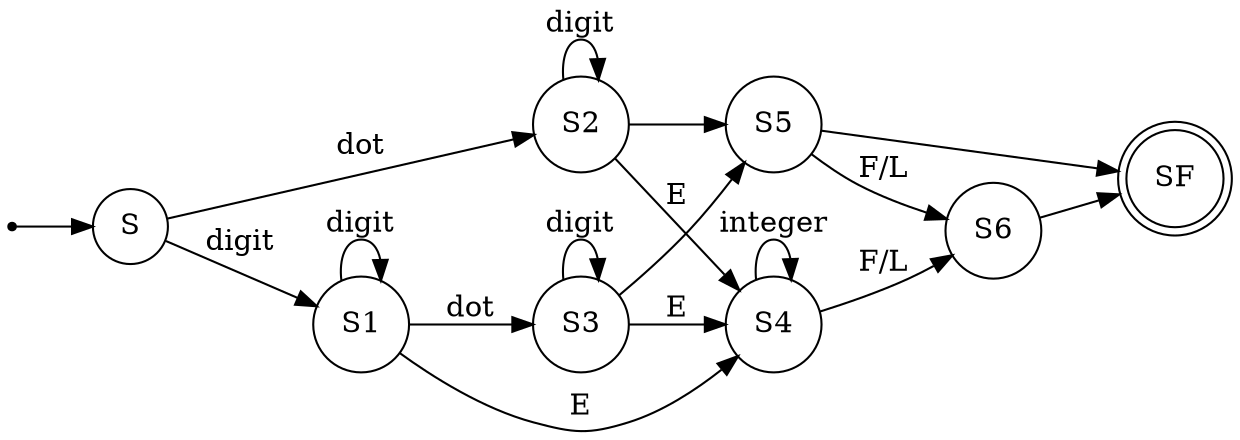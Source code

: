 digraph {
    graph [ rankdir=LR, size="8.5", overlap=false ];
    node [ shape = doublecircle ];
    SF [ label = SF ];
    node [ shape = point ];
    qi;
    node [ shape = circle ];
    root [ label = S ];
    qi -> root;
    root -> S1 [label = "digit" ];
    S1 -> S1 [label = "digit" ];
    S1 -> S3 [label = "dot" ];
    S1 -> S4 [ label = "E"];
    root -> S2 [label = "dot" ];
    S2 -> S2 [ label = "digit" ];
    S2 -> S4 [ label = "E" ];
    S3 -> S3 [ label = "digit" ];
    S3 -> S4 [ label = "E" ] ;
    S4 -> S4 [ label = "integer" ];
    S3 -> S5
    S2 -> S5
    S5 -> SF
    S5 -> S6 [label = "F/L"];
    S4 -> S6 [label = "F/L"];
    S6 -> SF
}
